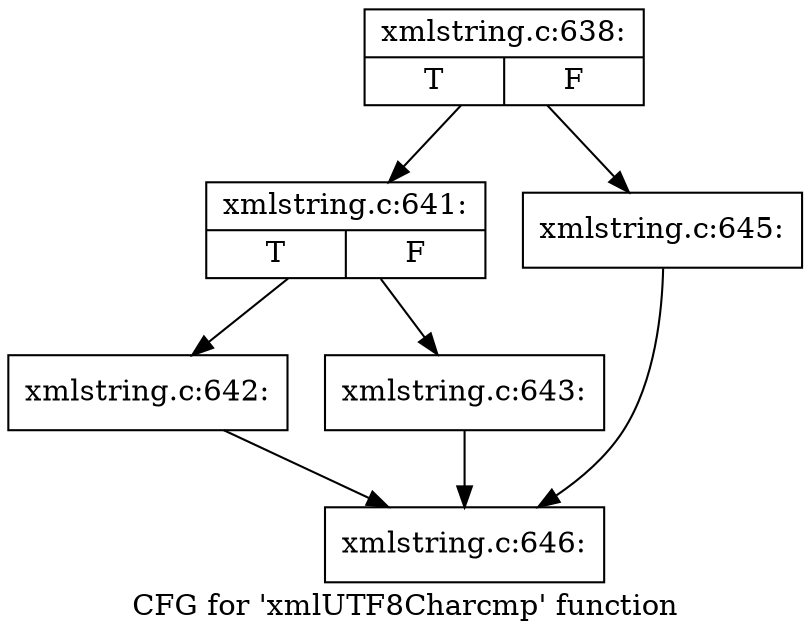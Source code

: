 digraph "CFG for 'xmlUTF8Charcmp' function" {
	label="CFG for 'xmlUTF8Charcmp' function";

	Node0x3907570 [shape=record,label="{xmlstring.c:638:|{<s0>T|<s1>F}}"];
	Node0x3907570 -> Node0x39046c0;
	Node0x3907570 -> Node0x3904710;
	Node0x39046c0 [shape=record,label="{xmlstring.c:641:|{<s0>T|<s1>F}}"];
	Node0x39046c0 -> Node0x39081e0;
	Node0x39046c0 -> Node0x3908230;
	Node0x39081e0 [shape=record,label="{xmlstring.c:642:}"];
	Node0x39081e0 -> Node0x39043a0;
	Node0x3908230 [shape=record,label="{xmlstring.c:643:}"];
	Node0x3908230 -> Node0x39043a0;
	Node0x3904710 [shape=record,label="{xmlstring.c:645:}"];
	Node0x3904710 -> Node0x39043a0;
	Node0x39043a0 [shape=record,label="{xmlstring.c:646:}"];
}
